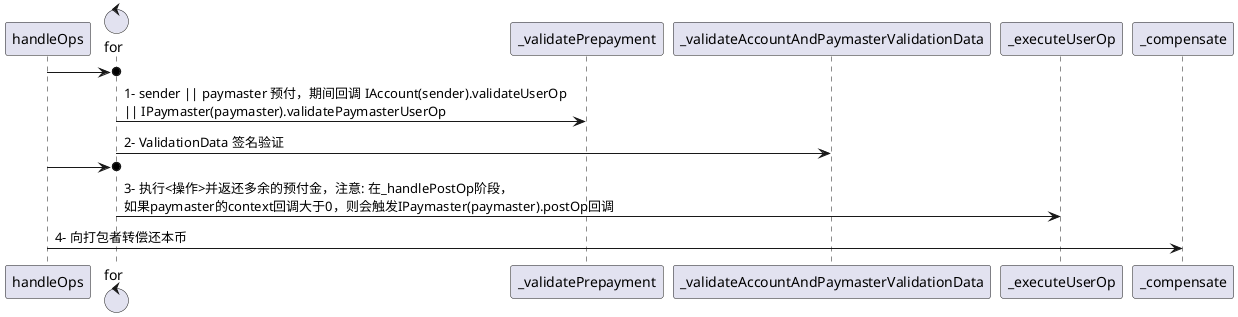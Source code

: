 @startuml
participant handleOps
control for
participant _validatePrepayment
participant _validateAccountAndPaymasterValidationData
participant _executeUserOp
participant _compensate

handleOps ->o for
for -> _validatePrepayment: 1- sender || paymaster 预付，期间回调 IAccount(sender).validateUserOp \n|| IPaymaster(paymaster).validatePaymasterUserOp
for -> _validateAccountAndPaymasterValidationData: 2- ValidationData 签名验证
handleOps ->o for
for -> _executeUserOp: 3- 执行<操作>并返还多余的预付金，注意: 在_handlePostOp阶段，\n如果paymaster的context回调大于0，则会触发IPaymaster(paymaster).postOp回调
handleOps -> _compensate: 4- 向打包者转偿还本币

' handleOps 函数依赖于两个基类回调: BaseAccount.sol(例:SimpleAccount.sol) 或 BasePaymaster.sol(例:DepositPaymaster.sol, LegacyTokenPaymaster.sol固定汇率代换支付, TokenPaymaster.sol代币代换支付, )
' signer 最前端，用户签名
' sender 最前端，用户签名
@enduml
